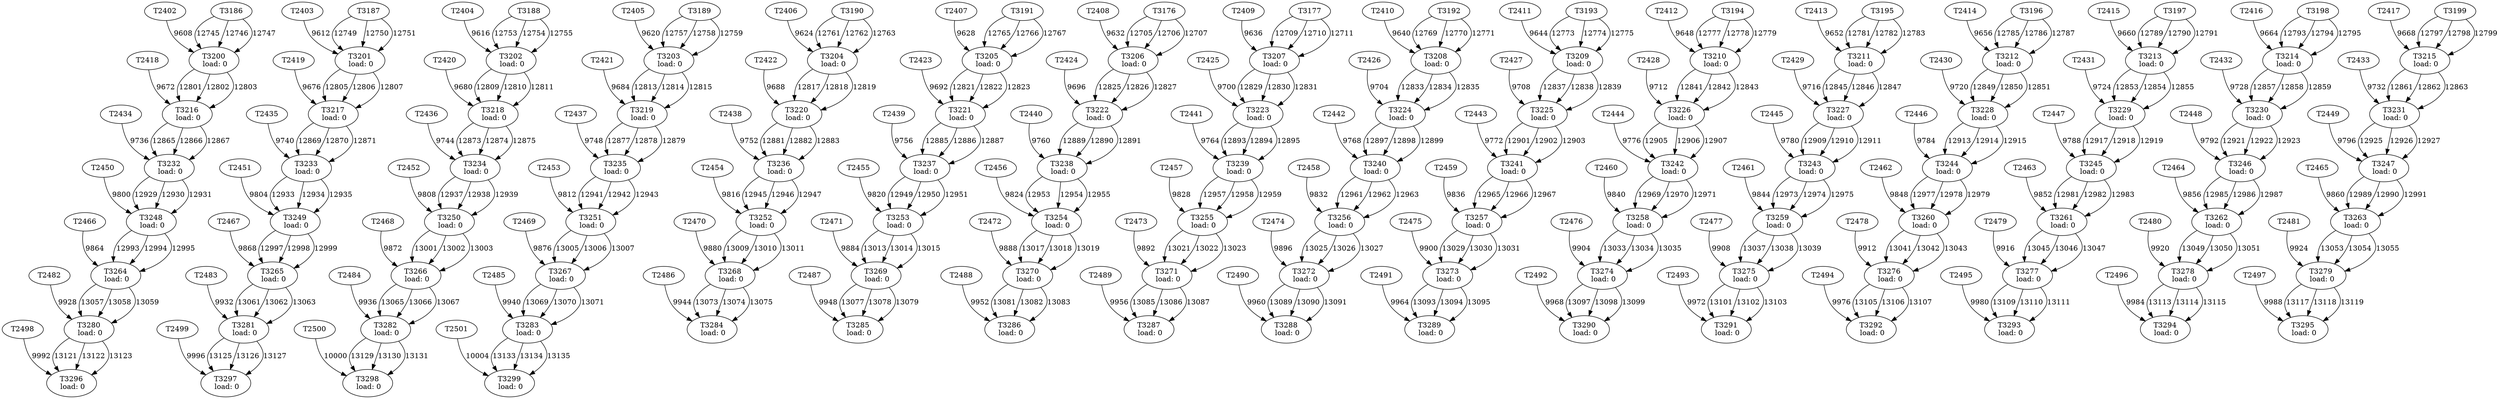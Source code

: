 digraph taskgraph {
	T3200 [label= "T3200\n load: 0"];
	T2402 -> T3200[label=9608];
	T3186 -> T3200[label=12745];
	T3186 -> T3200[label=12746];
	T3186 -> T3200[label=12747];
	T3201 [label= "T3201\n load: 0"];
	T2403 -> T3201[label=9612];
	T3187 -> T3201[label=12749];
	T3187 -> T3201[label=12750];
	T3187 -> T3201[label=12751];
	T3202 [label= "T3202\n load: 0"];
	T2404 -> T3202[label=9616];
	T3188 -> T3202[label=12753];
	T3188 -> T3202[label=12754];
	T3188 -> T3202[label=12755];
	T3203 [label= "T3203\n load: 0"];
	T2405 -> T3203[label=9620];
	T3189 -> T3203[label=12757];
	T3189 -> T3203[label=12758];
	T3189 -> T3203[label=12759];
	T3204 [label= "T3204\n load: 0"];
	T2406 -> T3204[label=9624];
	T3190 -> T3204[label=12761];
	T3190 -> T3204[label=12762];
	T3190 -> T3204[label=12763];
	T3205 [label= "T3205\n load: 0"];
	T2407 -> T3205[label=9628];
	T3191 -> T3205[label=12765];
	T3191 -> T3205[label=12766];
	T3191 -> T3205[label=12767];
	T3206 [label= "T3206\n load: 0"];
	T2408 -> T3206[label=9632];
	T3176 -> T3206[label=12705];
	T3176 -> T3206[label=12706];
	T3176 -> T3206[label=12707];
	T3207 [label= "T3207\n load: 0"];
	T2409 -> T3207[label=9636];
	T3177 -> T3207[label=12709];
	T3177 -> T3207[label=12710];
	T3177 -> T3207[label=12711];
	T3208 [label= "T3208\n load: 0"];
	T2410 -> T3208[label=9640];
	T3192 -> T3208[label=12769];
	T3192 -> T3208[label=12770];
	T3192 -> T3208[label=12771];
	T3209 [label= "T3209\n load: 0"];
	T2411 -> T3209[label=9644];
	T3193 -> T3209[label=12773];
	T3193 -> T3209[label=12774];
	T3193 -> T3209[label=12775];
	T3210 [label= "T3210\n load: 0"];
	T2412 -> T3210[label=9648];
	T3194 -> T3210[label=12777];
	T3194 -> T3210[label=12778];
	T3194 -> T3210[label=12779];
	T3211 [label= "T3211\n load: 0"];
	T2413 -> T3211[label=9652];
	T3195 -> T3211[label=12781];
	T3195 -> T3211[label=12782];
	T3195 -> T3211[label=12783];
	T3212 [label= "T3212\n load: 0"];
	T2414 -> T3212[label=9656];
	T3196 -> T3212[label=12785];
	T3196 -> T3212[label=12786];
	T3196 -> T3212[label=12787];
	T3213 [label= "T3213\n load: 0"];
	T2415 -> T3213[label=9660];
	T3197 -> T3213[label=12789];
	T3197 -> T3213[label=12790];
	T3197 -> T3213[label=12791];
	T3214 [label= "T3214\n load: 0"];
	T2416 -> T3214[label=9664];
	T3198 -> T3214[label=12793];
	T3198 -> T3214[label=12794];
	T3198 -> T3214[label=12795];
	T3215 [label= "T3215\n load: 0"];
	T2417 -> T3215[label=9668];
	T3199 -> T3215[label=12797];
	T3199 -> T3215[label=12798];
	T3199 -> T3215[label=12799];
	T3216 [label= "T3216\n load: 0"];
	T2418 -> T3216[label=9672];
	T3200 -> T3216[label=12801];
	T3200 -> T3216[label=12802];
	T3200 -> T3216[label=12803];
	T3217 [label= "T3217\n load: 0"];
	T2419 -> T3217[label=9676];
	T3201 -> T3217[label=12805];
	T3201 -> T3217[label=12806];
	T3201 -> T3217[label=12807];
	T3218 [label= "T3218\n load: 0"];
	T2420 -> T3218[label=9680];
	T3202 -> T3218[label=12809];
	T3202 -> T3218[label=12810];
	T3202 -> T3218[label=12811];
	T3219 [label= "T3219\n load: 0"];
	T2421 -> T3219[label=9684];
	T3203 -> T3219[label=12813];
	T3203 -> T3219[label=12814];
	T3203 -> T3219[label=12815];
	T3220 [label= "T3220\n load: 0"];
	T2422 -> T3220[label=9688];
	T3204 -> T3220[label=12817];
	T3204 -> T3220[label=12818];
	T3204 -> T3220[label=12819];
	T3221 [label= "T3221\n load: 0"];
	T2423 -> T3221[label=9692];
	T3205 -> T3221[label=12821];
	T3205 -> T3221[label=12822];
	T3205 -> T3221[label=12823];
	T3222 [label= "T3222\n load: 0"];
	T2424 -> T3222[label=9696];
	T3206 -> T3222[label=12825];
	T3206 -> T3222[label=12826];
	T3206 -> T3222[label=12827];
	T3223 [label= "T3223\n load: 0"];
	T2425 -> T3223[label=9700];
	T3207 -> T3223[label=12829];
	T3207 -> T3223[label=12830];
	T3207 -> T3223[label=12831];
	T3224 [label= "T3224\n load: 0"];
	T2426 -> T3224[label=9704];
	T3208 -> T3224[label=12833];
	T3208 -> T3224[label=12834];
	T3208 -> T3224[label=12835];
	T3225 [label= "T3225\n load: 0"];
	T2427 -> T3225[label=9708];
	T3209 -> T3225[label=12837];
	T3209 -> T3225[label=12838];
	T3209 -> T3225[label=12839];
	T3226 [label= "T3226\n load: 0"];
	T2428 -> T3226[label=9712];
	T3210 -> T3226[label=12841];
	T3210 -> T3226[label=12842];
	T3210 -> T3226[label=12843];
	T3227 [label= "T3227\n load: 0"];
	T2429 -> T3227[label=9716];
	T3211 -> T3227[label=12845];
	T3211 -> T3227[label=12846];
	T3211 -> T3227[label=12847];
	T3228 [label= "T3228\n load: 0"];
	T2430 -> T3228[label=9720];
	T3212 -> T3228[label=12849];
	T3212 -> T3228[label=12850];
	T3212 -> T3228[label=12851];
	T3229 [label= "T3229\n load: 0"];
	T2431 -> T3229[label=9724];
	T3213 -> T3229[label=12853];
	T3213 -> T3229[label=12854];
	T3213 -> T3229[label=12855];
	T3230 [label= "T3230\n load: 0"];
	T2432 -> T3230[label=9728];
	T3214 -> T3230[label=12857];
	T3214 -> T3230[label=12858];
	T3214 -> T3230[label=12859];
	T3231 [label= "T3231\n load: 0"];
	T2433 -> T3231[label=9732];
	T3215 -> T3231[label=12861];
	T3215 -> T3231[label=12862];
	T3215 -> T3231[label=12863];
	T3232 [label= "T3232\n load: 0"];
	T2434 -> T3232[label=9736];
	T3216 -> T3232[label=12865];
	T3216 -> T3232[label=12866];
	T3216 -> T3232[label=12867];
	T3233 [label= "T3233\n load: 0"];
	T2435 -> T3233[label=9740];
	T3217 -> T3233[label=12869];
	T3217 -> T3233[label=12870];
	T3217 -> T3233[label=12871];
	T3234 [label= "T3234\n load: 0"];
	T2436 -> T3234[label=9744];
	T3218 -> T3234[label=12873];
	T3218 -> T3234[label=12874];
	T3218 -> T3234[label=12875];
	T3235 [label= "T3235\n load: 0"];
	T2437 -> T3235[label=9748];
	T3219 -> T3235[label=12877];
	T3219 -> T3235[label=12878];
	T3219 -> T3235[label=12879];
	T3236 [label= "T3236\n load: 0"];
	T2438 -> T3236[label=9752];
	T3220 -> T3236[label=12881];
	T3220 -> T3236[label=12882];
	T3220 -> T3236[label=12883];
	T3237 [label= "T3237\n load: 0"];
	T2439 -> T3237[label=9756];
	T3221 -> T3237[label=12885];
	T3221 -> T3237[label=12886];
	T3221 -> T3237[label=12887];
	T3238 [label= "T3238\n load: 0"];
	T2440 -> T3238[label=9760];
	T3222 -> T3238[label=12889];
	T3222 -> T3238[label=12890];
	T3222 -> T3238[label=12891];
	T3239 [label= "T3239\n load: 0"];
	T2441 -> T3239[label=9764];
	T3223 -> T3239[label=12893];
	T3223 -> T3239[label=12894];
	T3223 -> T3239[label=12895];
	T3240 [label= "T3240\n load: 0"];
	T2442 -> T3240[label=9768];
	T3224 -> T3240[label=12897];
	T3224 -> T3240[label=12898];
	T3224 -> T3240[label=12899];
	T3241 [label= "T3241\n load: 0"];
	T2443 -> T3241[label=9772];
	T3225 -> T3241[label=12901];
	T3225 -> T3241[label=12902];
	T3225 -> T3241[label=12903];
	T3242 [label= "T3242\n load: 0"];
	T2444 -> T3242[label=9776];
	T3226 -> T3242[label=12905];
	T3226 -> T3242[label=12906];
	T3226 -> T3242[label=12907];
	T3243 [label= "T3243\n load: 0"];
	T2445 -> T3243[label=9780];
	T3227 -> T3243[label=12909];
	T3227 -> T3243[label=12910];
	T3227 -> T3243[label=12911];
	T3244 [label= "T3244\n load: 0"];
	T2446 -> T3244[label=9784];
	T3228 -> T3244[label=12913];
	T3228 -> T3244[label=12914];
	T3228 -> T3244[label=12915];
	T3245 [label= "T3245\n load: 0"];
	T2447 -> T3245[label=9788];
	T3229 -> T3245[label=12917];
	T3229 -> T3245[label=12918];
	T3229 -> T3245[label=12919];
	T3246 [label= "T3246\n load: 0"];
	T2448 -> T3246[label=9792];
	T3230 -> T3246[label=12921];
	T3230 -> T3246[label=12922];
	T3230 -> T3246[label=12923];
	T3247 [label= "T3247\n load: 0"];
	T2449 -> T3247[label=9796];
	T3231 -> T3247[label=12925];
	T3231 -> T3247[label=12926];
	T3231 -> T3247[label=12927];
	T3248 [label= "T3248\n load: 0"];
	T2450 -> T3248[label=9800];
	T3232 -> T3248[label=12929];
	T3232 -> T3248[label=12930];
	T3232 -> T3248[label=12931];
	T3249 [label= "T3249\n load: 0"];
	T2451 -> T3249[label=9804];
	T3233 -> T3249[label=12933];
	T3233 -> T3249[label=12934];
	T3233 -> T3249[label=12935];
	T3250 [label= "T3250\n load: 0"];
	T2452 -> T3250[label=9808];
	T3234 -> T3250[label=12937];
	T3234 -> T3250[label=12938];
	T3234 -> T3250[label=12939];
	T3251 [label= "T3251\n load: 0"];
	T2453 -> T3251[label=9812];
	T3235 -> T3251[label=12941];
	T3235 -> T3251[label=12942];
	T3235 -> T3251[label=12943];
	T3252 [label= "T3252\n load: 0"];
	T2454 -> T3252[label=9816];
	T3236 -> T3252[label=12945];
	T3236 -> T3252[label=12946];
	T3236 -> T3252[label=12947];
	T3253 [label= "T3253\n load: 0"];
	T2455 -> T3253[label=9820];
	T3237 -> T3253[label=12949];
	T3237 -> T3253[label=12950];
	T3237 -> T3253[label=12951];
	T3254 [label= "T3254\n load: 0"];
	T2456 -> T3254[label=9824];
	T3238 -> T3254[label=12953];
	T3238 -> T3254[label=12954];
	T3238 -> T3254[label=12955];
	T3255 [label= "T3255\n load: 0"];
	T2457 -> T3255[label=9828];
	T3239 -> T3255[label=12957];
	T3239 -> T3255[label=12958];
	T3239 -> T3255[label=12959];
	T3256 [label= "T3256\n load: 0"];
	T2458 -> T3256[label=9832];
	T3240 -> T3256[label=12961];
	T3240 -> T3256[label=12962];
	T3240 -> T3256[label=12963];
	T3257 [label= "T3257\n load: 0"];
	T2459 -> T3257[label=9836];
	T3241 -> T3257[label=12965];
	T3241 -> T3257[label=12966];
	T3241 -> T3257[label=12967];
	T3258 [label= "T3258\n load: 0"];
	T2460 -> T3258[label=9840];
	T3242 -> T3258[label=12969];
	T3242 -> T3258[label=12970];
	T3242 -> T3258[label=12971];
	T3259 [label= "T3259\n load: 0"];
	T2461 -> T3259[label=9844];
	T3243 -> T3259[label=12973];
	T3243 -> T3259[label=12974];
	T3243 -> T3259[label=12975];
	T3260 [label= "T3260\n load: 0"];
	T2462 -> T3260[label=9848];
	T3244 -> T3260[label=12977];
	T3244 -> T3260[label=12978];
	T3244 -> T3260[label=12979];
	T3261 [label= "T3261\n load: 0"];
	T2463 -> T3261[label=9852];
	T3245 -> T3261[label=12981];
	T3245 -> T3261[label=12982];
	T3245 -> T3261[label=12983];
	T3262 [label= "T3262\n load: 0"];
	T2464 -> T3262[label=9856];
	T3246 -> T3262[label=12985];
	T3246 -> T3262[label=12986];
	T3246 -> T3262[label=12987];
	T3263 [label= "T3263\n load: 0"];
	T2465 -> T3263[label=9860];
	T3247 -> T3263[label=12989];
	T3247 -> T3263[label=12990];
	T3247 -> T3263[label=12991];
	T3264 [label= "T3264\n load: 0"];
	T2466 -> T3264[label=9864];
	T3248 -> T3264[label=12993];
	T3248 -> T3264[label=12994];
	T3248 -> T3264[label=12995];
	T3265 [label= "T3265\n load: 0"];
	T2467 -> T3265[label=9868];
	T3249 -> T3265[label=12997];
	T3249 -> T3265[label=12998];
	T3249 -> T3265[label=12999];
	T3266 [label= "T3266\n load: 0"];
	T2468 -> T3266[label=9872];
	T3250 -> T3266[label=13001];
	T3250 -> T3266[label=13002];
	T3250 -> T3266[label=13003];
	T3267 [label= "T3267\n load: 0"];
	T2469 -> T3267[label=9876];
	T3251 -> T3267[label=13005];
	T3251 -> T3267[label=13006];
	T3251 -> T3267[label=13007];
	T3268 [label= "T3268\n load: 0"];
	T2470 -> T3268[label=9880];
	T3252 -> T3268[label=13009];
	T3252 -> T3268[label=13010];
	T3252 -> T3268[label=13011];
	T3269 [label= "T3269\n load: 0"];
	T2471 -> T3269[label=9884];
	T3253 -> T3269[label=13013];
	T3253 -> T3269[label=13014];
	T3253 -> T3269[label=13015];
	T3270 [label= "T3270\n load: 0"];
	T2472 -> T3270[label=9888];
	T3254 -> T3270[label=13017];
	T3254 -> T3270[label=13018];
	T3254 -> T3270[label=13019];
	T3271 [label= "T3271\n load: 0"];
	T2473 -> T3271[label=9892];
	T3255 -> T3271[label=13021];
	T3255 -> T3271[label=13022];
	T3255 -> T3271[label=13023];
	T3272 [label= "T3272\n load: 0"];
	T2474 -> T3272[label=9896];
	T3256 -> T3272[label=13025];
	T3256 -> T3272[label=13026];
	T3256 -> T3272[label=13027];
	T3273 [label= "T3273\n load: 0"];
	T2475 -> T3273[label=9900];
	T3257 -> T3273[label=13029];
	T3257 -> T3273[label=13030];
	T3257 -> T3273[label=13031];
	T3274 [label= "T3274\n load: 0"];
	T2476 -> T3274[label=9904];
	T3258 -> T3274[label=13033];
	T3258 -> T3274[label=13034];
	T3258 -> T3274[label=13035];
	T3275 [label= "T3275\n load: 0"];
	T2477 -> T3275[label=9908];
	T3259 -> T3275[label=13037];
	T3259 -> T3275[label=13038];
	T3259 -> T3275[label=13039];
	T3276 [label= "T3276\n load: 0"];
	T2478 -> T3276[label=9912];
	T3260 -> T3276[label=13041];
	T3260 -> T3276[label=13042];
	T3260 -> T3276[label=13043];
	T3277 [label= "T3277\n load: 0"];
	T2479 -> T3277[label=9916];
	T3261 -> T3277[label=13045];
	T3261 -> T3277[label=13046];
	T3261 -> T3277[label=13047];
	T3278 [label= "T3278\n load: 0"];
	T2480 -> T3278[label=9920];
	T3262 -> T3278[label=13049];
	T3262 -> T3278[label=13050];
	T3262 -> T3278[label=13051];
	T3279 [label= "T3279\n load: 0"];
	T2481 -> T3279[label=9924];
	T3263 -> T3279[label=13053];
	T3263 -> T3279[label=13054];
	T3263 -> T3279[label=13055];
	T3280 [label= "T3280\n load: 0"];
	T2482 -> T3280[label=9928];
	T3264 -> T3280[label=13057];
	T3264 -> T3280[label=13058];
	T3264 -> T3280[label=13059];
	T3281 [label= "T3281\n load: 0"];
	T2483 -> T3281[label=9932];
	T3265 -> T3281[label=13061];
	T3265 -> T3281[label=13062];
	T3265 -> T3281[label=13063];
	T3282 [label= "T3282\n load: 0"];
	T2484 -> T3282[label=9936];
	T3266 -> T3282[label=13065];
	T3266 -> T3282[label=13066];
	T3266 -> T3282[label=13067];
	T3283 [label= "T3283\n load: 0"];
	T2485 -> T3283[label=9940];
	T3267 -> T3283[label=13069];
	T3267 -> T3283[label=13070];
	T3267 -> T3283[label=13071];
	T3284 [label= "T3284\n load: 0"];
	T2486 -> T3284[label=9944];
	T3268 -> T3284[label=13073];
	T3268 -> T3284[label=13074];
	T3268 -> T3284[label=13075];
	T3285 [label= "T3285\n load: 0"];
	T2487 -> T3285[label=9948];
	T3269 -> T3285[label=13077];
	T3269 -> T3285[label=13078];
	T3269 -> T3285[label=13079];
	T3286 [label= "T3286\n load: 0"];
	T2488 -> T3286[label=9952];
	T3270 -> T3286[label=13081];
	T3270 -> T3286[label=13082];
	T3270 -> T3286[label=13083];
	T3287 [label= "T3287\n load: 0"];
	T2489 -> T3287[label=9956];
	T3271 -> T3287[label=13085];
	T3271 -> T3287[label=13086];
	T3271 -> T3287[label=13087];
	T3288 [label= "T3288\n load: 0"];
	T2490 -> T3288[label=9960];
	T3272 -> T3288[label=13089];
	T3272 -> T3288[label=13090];
	T3272 -> T3288[label=13091];
	T3289 [label= "T3289\n load: 0"];
	T2491 -> T3289[label=9964];
	T3273 -> T3289[label=13093];
	T3273 -> T3289[label=13094];
	T3273 -> T3289[label=13095];
	T3290 [label= "T3290\n load: 0"];
	T2492 -> T3290[label=9968];
	T3274 -> T3290[label=13097];
	T3274 -> T3290[label=13098];
	T3274 -> T3290[label=13099];
	T3291 [label= "T3291\n load: 0"];
	T2493 -> T3291[label=9972];
	T3275 -> T3291[label=13101];
	T3275 -> T3291[label=13102];
	T3275 -> T3291[label=13103];
	T3292 [label= "T3292\n load: 0"];
	T2494 -> T3292[label=9976];
	T3276 -> T3292[label=13105];
	T3276 -> T3292[label=13106];
	T3276 -> T3292[label=13107];
	T3293 [label= "T3293\n load: 0"];
	T2495 -> T3293[label=9980];
	T3277 -> T3293[label=13109];
	T3277 -> T3293[label=13110];
	T3277 -> T3293[label=13111];
	T3294 [label= "T3294\n load: 0"];
	T2496 -> T3294[label=9984];
	T3278 -> T3294[label=13113];
	T3278 -> T3294[label=13114];
	T3278 -> T3294[label=13115];
	T3295 [label= "T3295\n load: 0"];
	T2497 -> T3295[label=9988];
	T3279 -> T3295[label=13117];
	T3279 -> T3295[label=13118];
	T3279 -> T3295[label=13119];
	T3296 [label= "T3296\n load: 0"];
	T2498 -> T3296[label=9992];
	T3280 -> T3296[label=13121];
	T3280 -> T3296[label=13122];
	T3280 -> T3296[label=13123];
	T3297 [label= "T3297\n load: 0"];
	T2499 -> T3297[label=9996];
	T3281 -> T3297[label=13125];
	T3281 -> T3297[label=13126];
	T3281 -> T3297[label=13127];
	T3298 [label= "T3298\n load: 0"];
	T2500 -> T3298[label=10000];
	T3282 -> T3298[label=13129];
	T3282 -> T3298[label=13130];
	T3282 -> T3298[label=13131];
	T3299 [label= "T3299\n load: 0"];
	T2501 -> T3299[label=10004];
	T3283 -> T3299[label=13133];
	T3283 -> T3299[label=13134];
	T3283 -> T3299[label=13135];
}